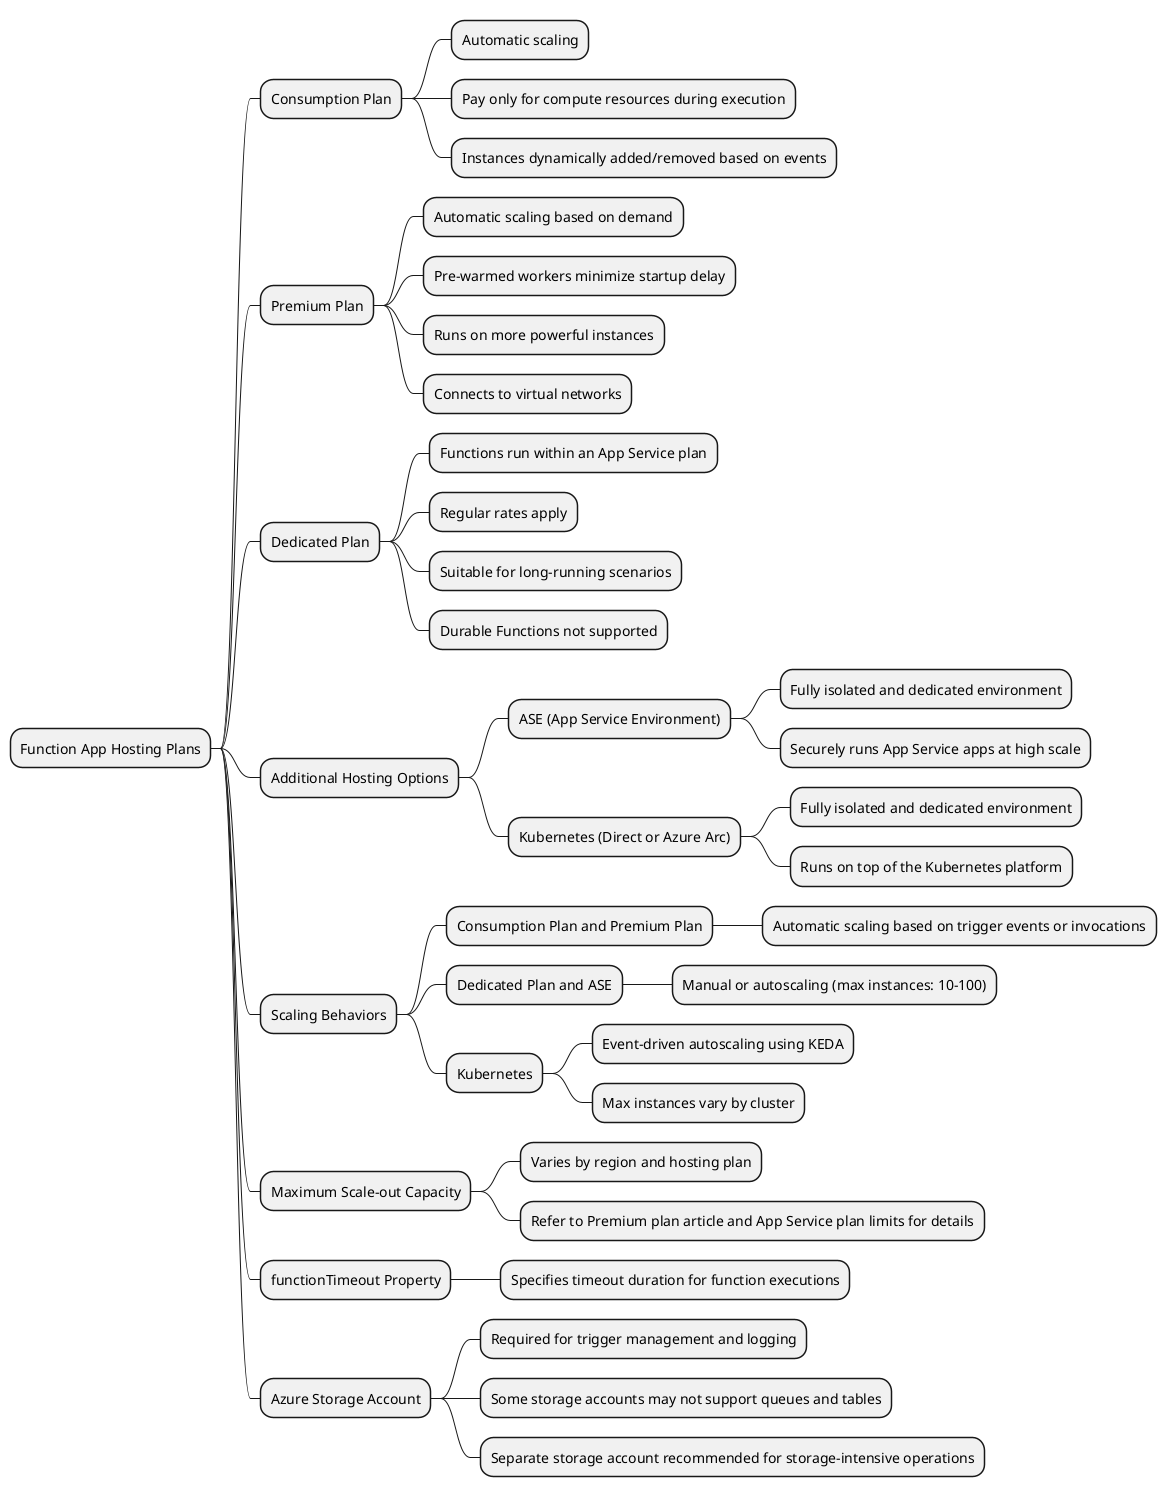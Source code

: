 @startmindmap
* Function App Hosting Plans
** Consumption Plan
*** Automatic scaling
*** Pay only for compute resources during execution
*** Instances dynamically added/removed based on events
** Premium Plan
*** Automatic scaling based on demand
*** Pre-warmed workers minimize startup delay
*** Runs on more powerful instances
*** Connects to virtual networks
** Dedicated Plan
*** Functions run within an App Service plan
*** Regular rates apply
*** Suitable for long-running scenarios
*** Durable Functions not supported
** Additional Hosting Options
*** ASE (App Service Environment)
**** Fully isolated and dedicated environment
**** Securely runs App Service apps at high scale
*** Kubernetes (Direct or Azure Arc)
**** Fully isolated and dedicated environment
**** Runs on top of the Kubernetes platform
** Scaling Behaviors
*** Consumption Plan and Premium Plan
**** Automatic scaling based on trigger events or invocations
*** Dedicated Plan and ASE
**** Manual or autoscaling (max instances: 10-100)
*** Kubernetes
**** Event-driven autoscaling using KEDA
**** Max instances vary by cluster
** Maximum Scale-out Capacity
*** Varies by region and hosting plan
*** Refer to Premium plan article and App Service plan limits for details
** functionTimeout Property
*** Specifies timeout duration for function executions
** Azure Storage Account
*** Required for trigger management and logging
*** Some storage accounts may not support queues and tables
*** Separate storage account recommended for storage-intensive operations
@endmindmap

